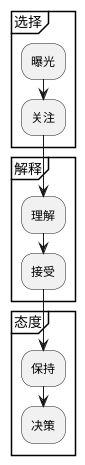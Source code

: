 @startuml 广告有效性模型
partition 选择 {
  :曝光;
  :关注;
}
partition 解释 {
  :理解;
  :接受;
}
partition 态度 {
  :保持;
  :决策;
}
@enduml
